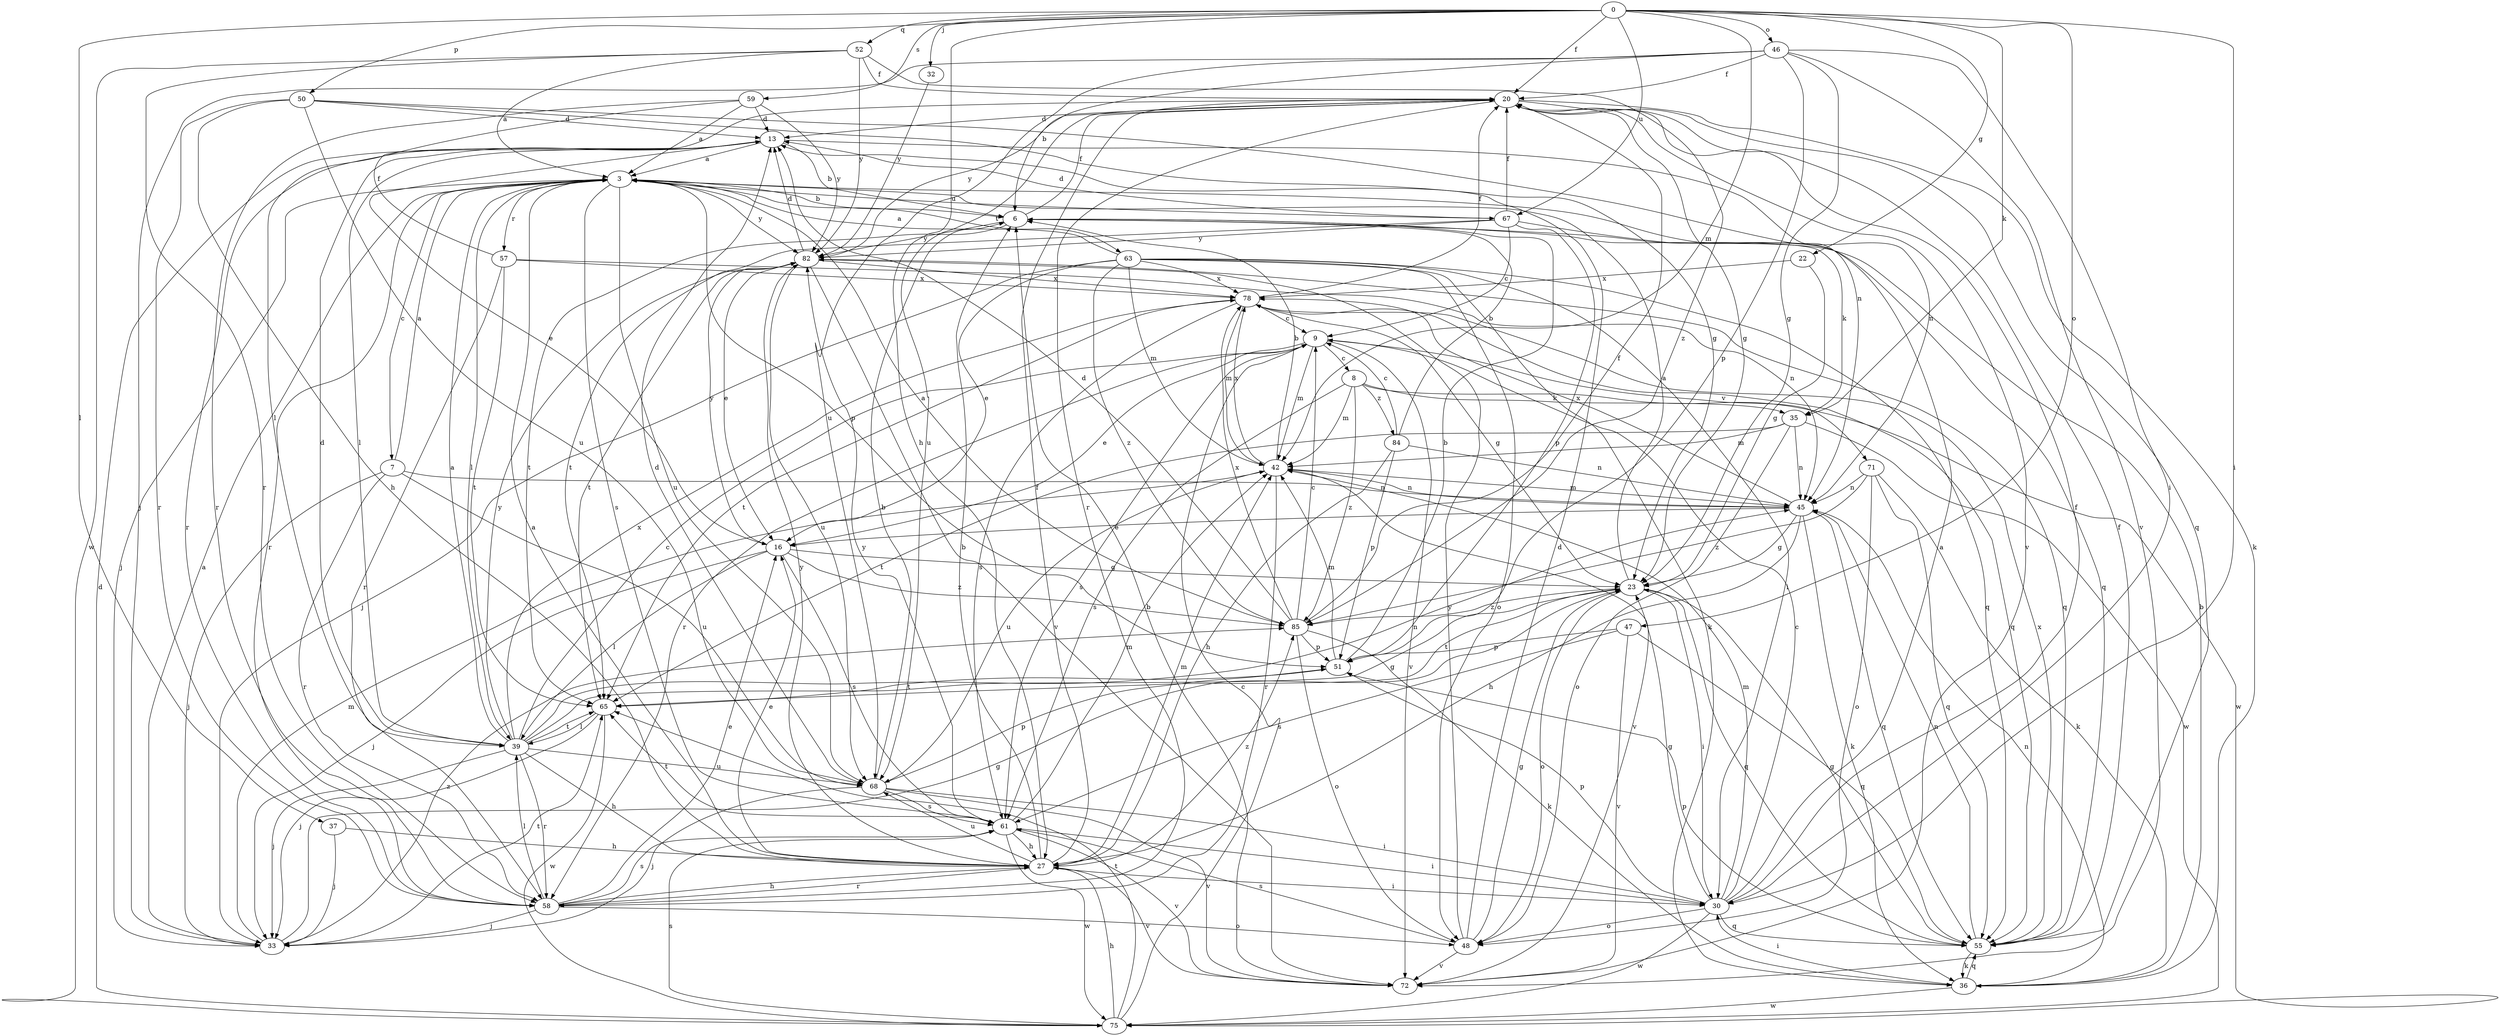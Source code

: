 strict digraph  {
0;
3;
6;
7;
8;
9;
13;
16;
20;
22;
23;
27;
30;
32;
33;
35;
36;
37;
39;
42;
45;
46;
47;
48;
50;
51;
52;
55;
57;
58;
59;
61;
63;
65;
67;
68;
71;
72;
75;
78;
82;
84;
85;
0 -> 20  [label=f];
0 -> 22  [label=g];
0 -> 27  [label=h];
0 -> 30  [label=i];
0 -> 32  [label=j];
0 -> 35  [label=k];
0 -> 37  [label=l];
0 -> 42  [label=m];
0 -> 46  [label=o];
0 -> 47  [label=o];
0 -> 50  [label=p];
0 -> 52  [label=q];
0 -> 59  [label=s];
0 -> 67  [label=u];
3 -> 6  [label=b];
3 -> 7  [label=c];
3 -> 33  [label=j];
3 -> 39  [label=l];
3 -> 51  [label=p];
3 -> 57  [label=r];
3 -> 58  [label=r];
3 -> 61  [label=s];
3 -> 63  [label=t];
3 -> 67  [label=u];
3 -> 68  [label=u];
3 -> 82  [label=y];
6 -> 20  [label=f];
6 -> 35  [label=k];
6 -> 65  [label=t];
6 -> 82  [label=y];
7 -> 3  [label=a];
7 -> 33  [label=j];
7 -> 45  [label=n];
7 -> 58  [label=r];
7 -> 68  [label=u];
8 -> 35  [label=k];
8 -> 42  [label=m];
8 -> 61  [label=s];
8 -> 75  [label=w];
8 -> 84  [label=z];
8 -> 85  [label=z];
9 -> 8  [label=c];
9 -> 16  [label=e];
9 -> 42  [label=m];
9 -> 58  [label=r];
9 -> 61  [label=s];
9 -> 71  [label=v];
9 -> 72  [label=v];
13 -> 3  [label=a];
13 -> 6  [label=b];
13 -> 16  [label=e];
13 -> 39  [label=l];
13 -> 45  [label=n];
13 -> 58  [label=r];
16 -> 23  [label=g];
16 -> 33  [label=j];
16 -> 39  [label=l];
16 -> 61  [label=s];
16 -> 82  [label=y];
16 -> 85  [label=z];
20 -> 13  [label=d];
20 -> 23  [label=g];
20 -> 36  [label=k];
20 -> 55  [label=q];
20 -> 58  [label=r];
20 -> 68  [label=u];
20 -> 72  [label=v];
20 -> 82  [label=y];
22 -> 23  [label=g];
22 -> 78  [label=x];
23 -> 3  [label=a];
23 -> 30  [label=i];
23 -> 48  [label=o];
23 -> 55  [label=q];
23 -> 65  [label=t];
23 -> 85  [label=z];
27 -> 3  [label=a];
27 -> 6  [label=b];
27 -> 16  [label=e];
27 -> 20  [label=f];
27 -> 30  [label=i];
27 -> 42  [label=m];
27 -> 58  [label=r];
27 -> 68  [label=u];
27 -> 72  [label=v];
27 -> 82  [label=y];
27 -> 85  [label=z];
30 -> 3  [label=a];
30 -> 9  [label=c];
30 -> 20  [label=f];
30 -> 23  [label=g];
30 -> 42  [label=m];
30 -> 48  [label=o];
30 -> 51  [label=p];
30 -> 55  [label=q];
30 -> 75  [label=w];
32 -> 82  [label=y];
33 -> 3  [label=a];
33 -> 23  [label=g];
33 -> 42  [label=m];
33 -> 65  [label=t];
33 -> 85  [label=z];
35 -> 42  [label=m];
35 -> 45  [label=n];
35 -> 48  [label=o];
35 -> 65  [label=t];
35 -> 75  [label=w];
36 -> 6  [label=b];
36 -> 30  [label=i];
36 -> 45  [label=n];
36 -> 55  [label=q];
36 -> 75  [label=w];
37 -> 27  [label=h];
37 -> 33  [label=j];
39 -> 3  [label=a];
39 -> 9  [label=c];
39 -> 13  [label=d];
39 -> 23  [label=g];
39 -> 27  [label=h];
39 -> 33  [label=j];
39 -> 45  [label=n];
39 -> 58  [label=r];
39 -> 65  [label=t];
39 -> 68  [label=u];
39 -> 78  [label=x];
39 -> 82  [label=y];
42 -> 6  [label=b];
42 -> 45  [label=n];
42 -> 58  [label=r];
42 -> 68  [label=u];
42 -> 72  [label=v];
42 -> 78  [label=x];
45 -> 16  [label=e];
45 -> 23  [label=g];
45 -> 27  [label=h];
45 -> 36  [label=k];
45 -> 42  [label=m];
45 -> 55  [label=q];
45 -> 78  [label=x];
46 -> 6  [label=b];
46 -> 20  [label=f];
46 -> 23  [label=g];
46 -> 30  [label=i];
46 -> 33  [label=j];
46 -> 51  [label=p];
46 -> 68  [label=u];
46 -> 72  [label=v];
47 -> 51  [label=p];
47 -> 55  [label=q];
47 -> 61  [label=s];
47 -> 72  [label=v];
48 -> 13  [label=d];
48 -> 23  [label=g];
48 -> 61  [label=s];
48 -> 72  [label=v];
48 -> 82  [label=y];
50 -> 13  [label=d];
50 -> 23  [label=g];
50 -> 27  [label=h];
50 -> 45  [label=n];
50 -> 58  [label=r];
50 -> 68  [label=u];
51 -> 6  [label=b];
51 -> 42  [label=m];
51 -> 65  [label=t];
52 -> 3  [label=a];
52 -> 20  [label=f];
52 -> 58  [label=r];
52 -> 75  [label=w];
52 -> 82  [label=y];
52 -> 85  [label=z];
55 -> 20  [label=f];
55 -> 23  [label=g];
55 -> 36  [label=k];
55 -> 45  [label=n];
55 -> 51  [label=p];
55 -> 78  [label=x];
57 -> 20  [label=f];
57 -> 45  [label=n];
57 -> 58  [label=r];
57 -> 65  [label=t];
57 -> 78  [label=x];
58 -> 16  [label=e];
58 -> 27  [label=h];
58 -> 33  [label=j];
58 -> 39  [label=l];
58 -> 48  [label=o];
58 -> 61  [label=s];
59 -> 3  [label=a];
59 -> 13  [label=d];
59 -> 39  [label=l];
59 -> 58  [label=r];
59 -> 82  [label=y];
61 -> 27  [label=h];
61 -> 30  [label=i];
61 -> 42  [label=m];
61 -> 65  [label=t];
61 -> 72  [label=v];
61 -> 75  [label=w];
61 -> 82  [label=y];
63 -> 3  [label=a];
63 -> 16  [label=e];
63 -> 30  [label=i];
63 -> 33  [label=j];
63 -> 36  [label=k];
63 -> 42  [label=m];
63 -> 48  [label=o];
63 -> 55  [label=q];
63 -> 78  [label=x];
63 -> 85  [label=z];
65 -> 33  [label=j];
65 -> 39  [label=l];
65 -> 75  [label=w];
67 -> 9  [label=c];
67 -> 13  [label=d];
67 -> 20  [label=f];
67 -> 51  [label=p];
67 -> 55  [label=q];
67 -> 65  [label=t];
67 -> 82  [label=y];
68 -> 6  [label=b];
68 -> 13  [label=d];
68 -> 30  [label=i];
68 -> 33  [label=j];
68 -> 51  [label=p];
68 -> 61  [label=s];
68 -> 72  [label=v];
71 -> 36  [label=k];
71 -> 45  [label=n];
71 -> 48  [label=o];
71 -> 55  [label=q];
71 -> 85  [label=z];
72 -> 6  [label=b];
75 -> 9  [label=c];
75 -> 13  [label=d];
75 -> 27  [label=h];
75 -> 61  [label=s];
75 -> 65  [label=t];
78 -> 9  [label=c];
78 -> 20  [label=f];
78 -> 23  [label=g];
78 -> 42  [label=m];
78 -> 55  [label=q];
78 -> 61  [label=s];
78 -> 65  [label=t];
82 -> 13  [label=d];
82 -> 16  [label=e];
82 -> 55  [label=q];
82 -> 65  [label=t];
82 -> 68  [label=u];
82 -> 72  [label=v];
82 -> 78  [label=x];
84 -> 6  [label=b];
84 -> 9  [label=c];
84 -> 27  [label=h];
84 -> 45  [label=n];
84 -> 51  [label=p];
85 -> 3  [label=a];
85 -> 9  [label=c];
85 -> 13  [label=d];
85 -> 20  [label=f];
85 -> 36  [label=k];
85 -> 48  [label=o];
85 -> 51  [label=p];
85 -> 78  [label=x];
}
